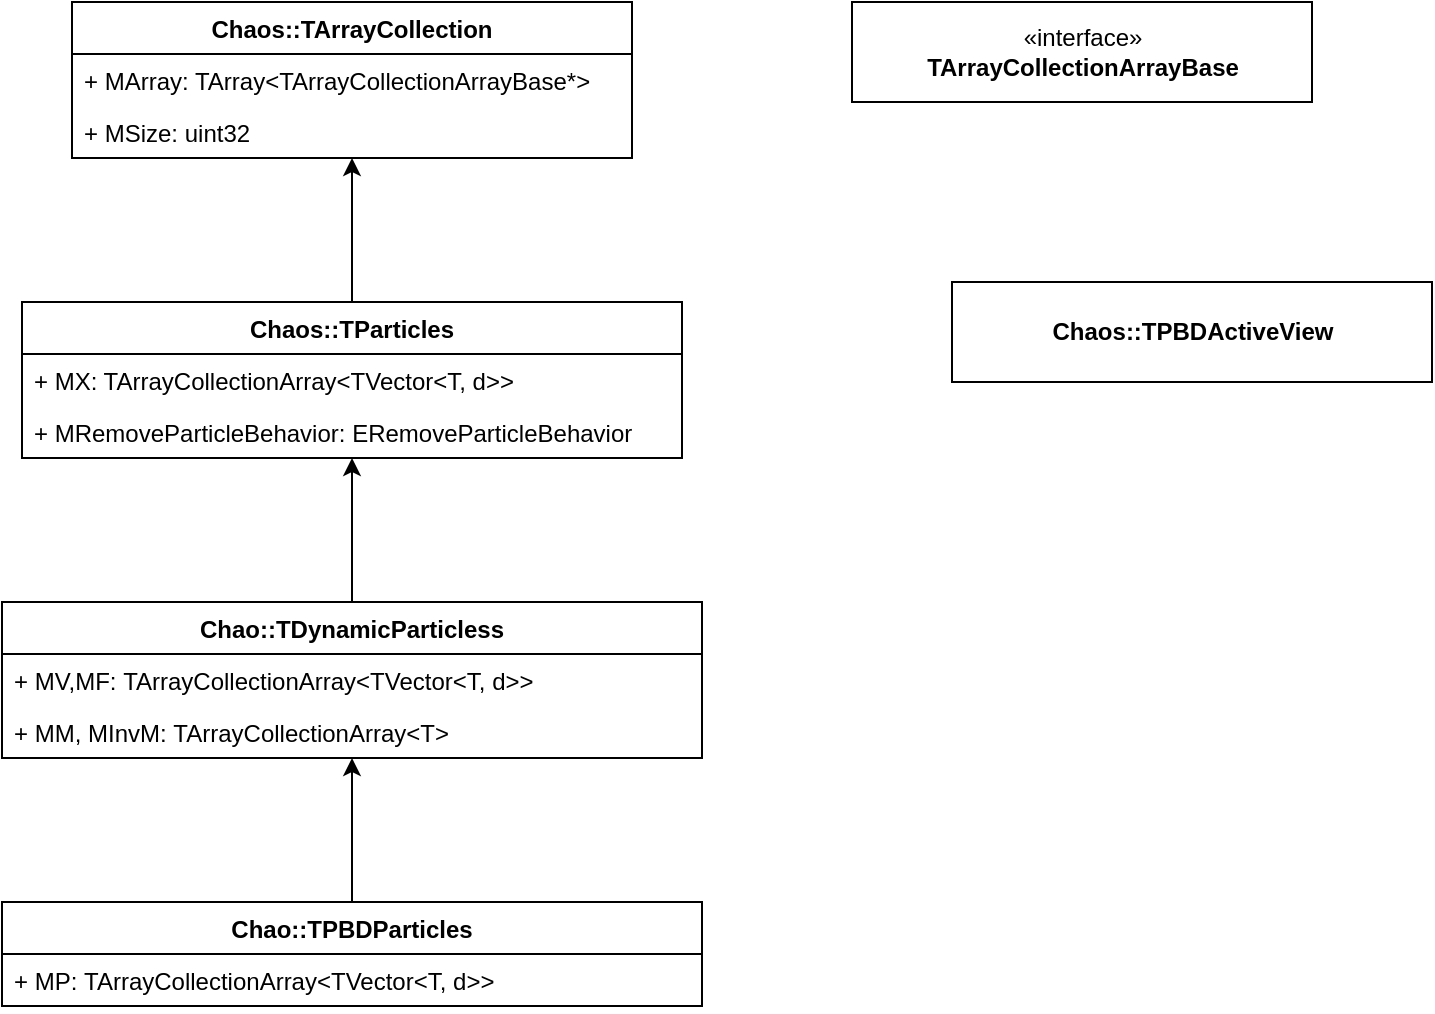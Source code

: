 <mxfile version="16.6.7" type="github">
  <diagram id="C5RBs43oDa-KdzZeNtuy" name="Page-1">
    <mxGraphModel dx="1314" dy="713" grid="1" gridSize="10" guides="1" tooltips="1" connect="1" arrows="1" fold="1" page="1" pageScale="1" pageWidth="827" pageHeight="1169" math="0" shadow="0">
      <root>
        <mxCell id="WIyWlLk6GJQsqaUBKTNV-0" />
        <mxCell id="WIyWlLk6GJQsqaUBKTNV-1" parent="WIyWlLk6GJQsqaUBKTNV-0" />
        <mxCell id="l6RxTvnX577dRbKCvcGJ-1" value="«interface»&lt;br&gt;&lt;b&gt;TArrayCollectionArrayBase&lt;/b&gt;" style="html=1;" vertex="1" parent="WIyWlLk6GJQsqaUBKTNV-1">
          <mxGeometry x="440" y="150" width="230" height="50" as="geometry" />
        </mxCell>
        <mxCell id="l6RxTvnX577dRbKCvcGJ-2" value="Chaos::TArrayCollection" style="swimlane;fontStyle=1;childLayout=stackLayout;horizontal=1;startSize=26;fillColor=none;horizontalStack=0;resizeParent=1;resizeParentMax=0;resizeLast=0;collapsible=1;marginBottom=0;" vertex="1" parent="WIyWlLk6GJQsqaUBKTNV-1">
          <mxGeometry x="50" y="150" width="280" height="78" as="geometry" />
        </mxCell>
        <mxCell id="l6RxTvnX577dRbKCvcGJ-3" value="+ MArray: TArray&lt;TArrayCollectionArrayBase*&gt; " style="text;strokeColor=none;fillColor=none;align=left;verticalAlign=top;spacingLeft=4;spacingRight=4;overflow=hidden;rotatable=0;points=[[0,0.5],[1,0.5]];portConstraint=eastwest;" vertex="1" parent="l6RxTvnX577dRbKCvcGJ-2">
          <mxGeometry y="26" width="280" height="26" as="geometry" />
        </mxCell>
        <mxCell id="l6RxTvnX577dRbKCvcGJ-4" value="+ MSize: uint32" style="text;strokeColor=none;fillColor=none;align=left;verticalAlign=top;spacingLeft=4;spacingRight=4;overflow=hidden;rotatable=0;points=[[0,0.5],[1,0.5]];portConstraint=eastwest;" vertex="1" parent="l6RxTvnX577dRbKCvcGJ-2">
          <mxGeometry y="52" width="280" height="26" as="geometry" />
        </mxCell>
        <mxCell id="l6RxTvnX577dRbKCvcGJ-10" style="edgeStyle=orthogonalEdgeStyle;rounded=0;orthogonalLoop=1;jettySize=auto;html=1;exitX=0.5;exitY=0;exitDx=0;exitDy=0;" edge="1" parent="WIyWlLk6GJQsqaUBKTNV-1" source="l6RxTvnX577dRbKCvcGJ-7" target="l6RxTvnX577dRbKCvcGJ-2">
          <mxGeometry relative="1" as="geometry" />
        </mxCell>
        <mxCell id="l6RxTvnX577dRbKCvcGJ-7" value="Chaos::TParticles" style="swimlane;fontStyle=1;childLayout=stackLayout;horizontal=1;startSize=26;fillColor=none;horizontalStack=0;resizeParent=1;resizeParentMax=0;resizeLast=0;collapsible=1;marginBottom=0;" vertex="1" parent="WIyWlLk6GJQsqaUBKTNV-1">
          <mxGeometry x="25" y="300" width="330" height="78" as="geometry" />
        </mxCell>
        <mxCell id="l6RxTvnX577dRbKCvcGJ-8" value="+ MX: TArrayCollectionArray&lt;TVector&lt;T, d&gt;&gt; " style="text;strokeColor=none;fillColor=none;align=left;verticalAlign=top;spacingLeft=4;spacingRight=4;overflow=hidden;rotatable=0;points=[[0,0.5],[1,0.5]];portConstraint=eastwest;" vertex="1" parent="l6RxTvnX577dRbKCvcGJ-7">
          <mxGeometry y="26" width="330" height="26" as="geometry" />
        </mxCell>
        <mxCell id="l6RxTvnX577dRbKCvcGJ-9" value="+ MRemoveParticleBehavior: ERemoveParticleBehavior " style="text;strokeColor=none;fillColor=none;align=left;verticalAlign=top;spacingLeft=4;spacingRight=4;overflow=hidden;rotatable=0;points=[[0,0.5],[1,0.5]];portConstraint=eastwest;" vertex="1" parent="l6RxTvnX577dRbKCvcGJ-7">
          <mxGeometry y="52" width="330" height="26" as="geometry" />
        </mxCell>
        <mxCell id="l6RxTvnX577dRbKCvcGJ-18" style="edgeStyle=orthogonalEdgeStyle;rounded=0;orthogonalLoop=1;jettySize=auto;html=1;exitX=0.5;exitY=0;exitDx=0;exitDy=0;" edge="1" parent="WIyWlLk6GJQsqaUBKTNV-1" source="l6RxTvnX577dRbKCvcGJ-14" target="l6RxTvnX577dRbKCvcGJ-7">
          <mxGeometry relative="1" as="geometry" />
        </mxCell>
        <mxCell id="l6RxTvnX577dRbKCvcGJ-14" value="Chao::TDynamicParticless" style="swimlane;fontStyle=1;align=center;verticalAlign=top;childLayout=stackLayout;horizontal=1;startSize=26;horizontalStack=0;resizeParent=1;resizeParentMax=0;resizeLast=0;collapsible=1;marginBottom=0;" vertex="1" parent="WIyWlLk6GJQsqaUBKTNV-1">
          <mxGeometry x="15" y="450" width="350" height="78" as="geometry" />
        </mxCell>
        <mxCell id="l6RxTvnX577dRbKCvcGJ-15" value="+ MV,MF: TArrayCollectionArray&lt;TVector&lt;T, d&gt;&gt;" style="text;strokeColor=none;fillColor=none;align=left;verticalAlign=top;spacingLeft=4;spacingRight=4;overflow=hidden;rotatable=0;points=[[0,0.5],[1,0.5]];portConstraint=eastwest;" vertex="1" parent="l6RxTvnX577dRbKCvcGJ-14">
          <mxGeometry y="26" width="350" height="26" as="geometry" />
        </mxCell>
        <mxCell id="l6RxTvnX577dRbKCvcGJ-17" value="+ MM, MInvM: TArrayCollectionArray&lt;T&gt;" style="text;strokeColor=none;fillColor=none;align=left;verticalAlign=top;spacingLeft=4;spacingRight=4;overflow=hidden;rotatable=0;points=[[0,0.5],[1,0.5]];portConstraint=eastwest;" vertex="1" parent="l6RxTvnX577dRbKCvcGJ-14">
          <mxGeometry y="52" width="350" height="26" as="geometry" />
        </mxCell>
        <mxCell id="l6RxTvnX577dRbKCvcGJ-22" style="edgeStyle=orthogonalEdgeStyle;rounded=0;orthogonalLoop=1;jettySize=auto;html=1;exitX=0.5;exitY=0;exitDx=0;exitDy=0;" edge="1" parent="WIyWlLk6GJQsqaUBKTNV-1" source="l6RxTvnX577dRbKCvcGJ-19" target="l6RxTvnX577dRbKCvcGJ-14">
          <mxGeometry relative="1" as="geometry" />
        </mxCell>
        <mxCell id="l6RxTvnX577dRbKCvcGJ-19" value="Chao::TPBDParticles" style="swimlane;fontStyle=1;align=center;verticalAlign=top;childLayout=stackLayout;horizontal=1;startSize=26;horizontalStack=0;resizeParent=1;resizeParentMax=0;resizeLast=0;collapsible=1;marginBottom=0;" vertex="1" parent="WIyWlLk6GJQsqaUBKTNV-1">
          <mxGeometry x="15" y="600" width="350" height="52" as="geometry" />
        </mxCell>
        <mxCell id="l6RxTvnX577dRbKCvcGJ-20" value="+ MP: TArrayCollectionArray&lt;TVector&lt;T, d&gt;&gt;" style="text;strokeColor=none;fillColor=none;align=left;verticalAlign=top;spacingLeft=4;spacingRight=4;overflow=hidden;rotatable=0;points=[[0,0.5],[1,0.5]];portConstraint=eastwest;" vertex="1" parent="l6RxTvnX577dRbKCvcGJ-19">
          <mxGeometry y="26" width="350" height="26" as="geometry" />
        </mxCell>
        <mxCell id="l6RxTvnX577dRbKCvcGJ-24" value="&lt;b&gt;Chaos::TPBDActiveView&lt;/b&gt;" style="html=1;" vertex="1" parent="WIyWlLk6GJQsqaUBKTNV-1">
          <mxGeometry x="490" y="290" width="240" height="50" as="geometry" />
        </mxCell>
      </root>
    </mxGraphModel>
  </diagram>
</mxfile>

